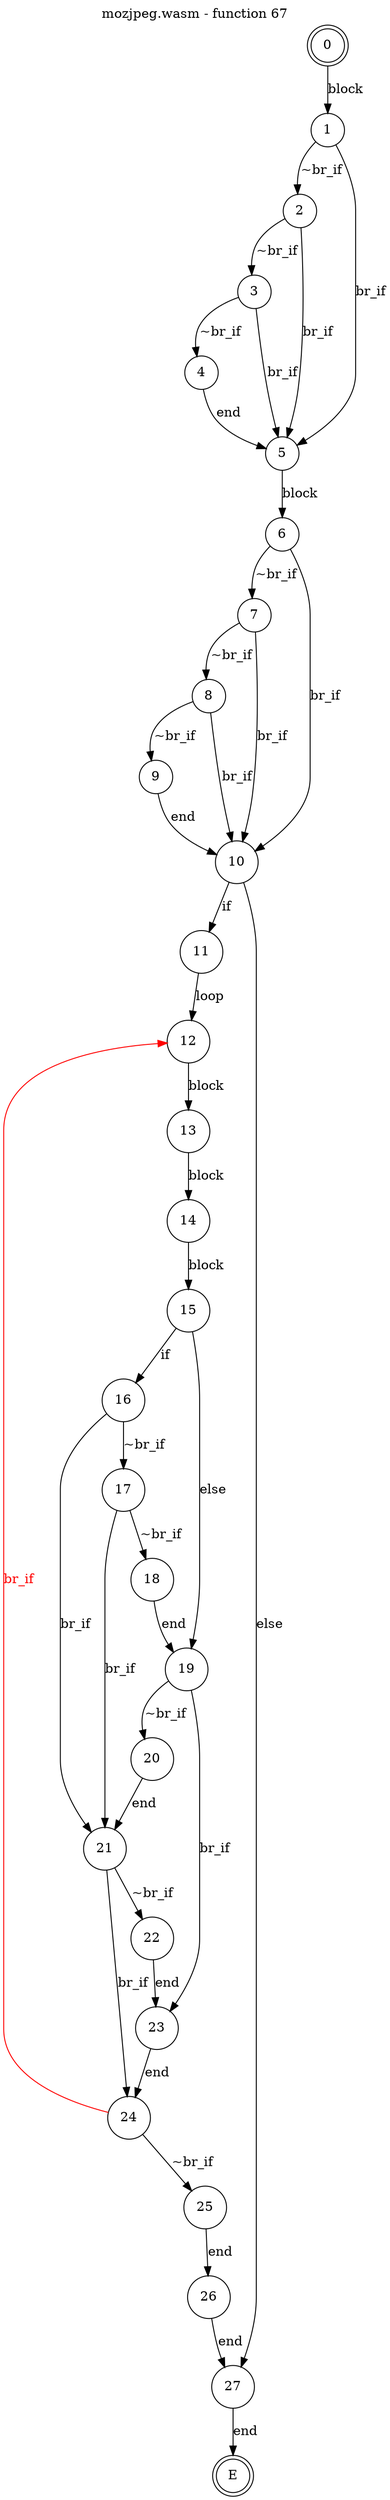 digraph finite_state_machine {
    label = "mozjpeg.wasm - function 67"
    labelloc =  t
    labelfontsize = 16
    labelfontcolor = black
    labelfontname = "Helvetica"
    node [shape = doublecircle]; 0 E ;
    node [shape = circle];
    0 -> 1[label="block"];
    1 -> 2[label="~br_if"];
    1 -> 5[label="br_if"];
    2 -> 3[label="~br_if"];
    2 -> 5[label="br_if"];
    3 -> 4[label="~br_if"];
    3 -> 5[label="br_if"];
    4 -> 5[label="end"];
    5 -> 6[label="block"];
    6 -> 7[label="~br_if"];
    6 -> 10[label="br_if"];
    7 -> 8[label="~br_if"];
    7 -> 10[label="br_if"];
    8 -> 9[label="~br_if"];
    8 -> 10[label="br_if"];
    9 -> 10[label="end"];
    10 -> 11[label="if"];
    10 -> 27[label="else"];
    11 -> 12[label="loop"];
    12 -> 13[label="block"];
    13 -> 14[label="block"];
    14 -> 15[label="block"];
    15 -> 16[label="if"];
    15 -> 19[label="else"];
    16 -> 17[label="~br_if"];
    16 -> 21[label="br_if"];
    17 -> 18[label="~br_if"];
    17 -> 21[label="br_if"];
    18 -> 19[label="end"];
    19 -> 20[label="~br_if"];
    19 -> 23[label="br_if"];
    20 -> 21[label="end"];
    21 -> 22[label="~br_if"];
    21 -> 24[label="br_if"];
    22 -> 23[label="end"];
    23 -> 24[label="end"];
    24 -> 25[label="~br_if"];
    24 -> 12[color="red" fontcolor="red" label="br_if"];
    25 -> 26[label="end"];
    26 -> 27[label="end"];
    27 -> E[label="end"];
}
